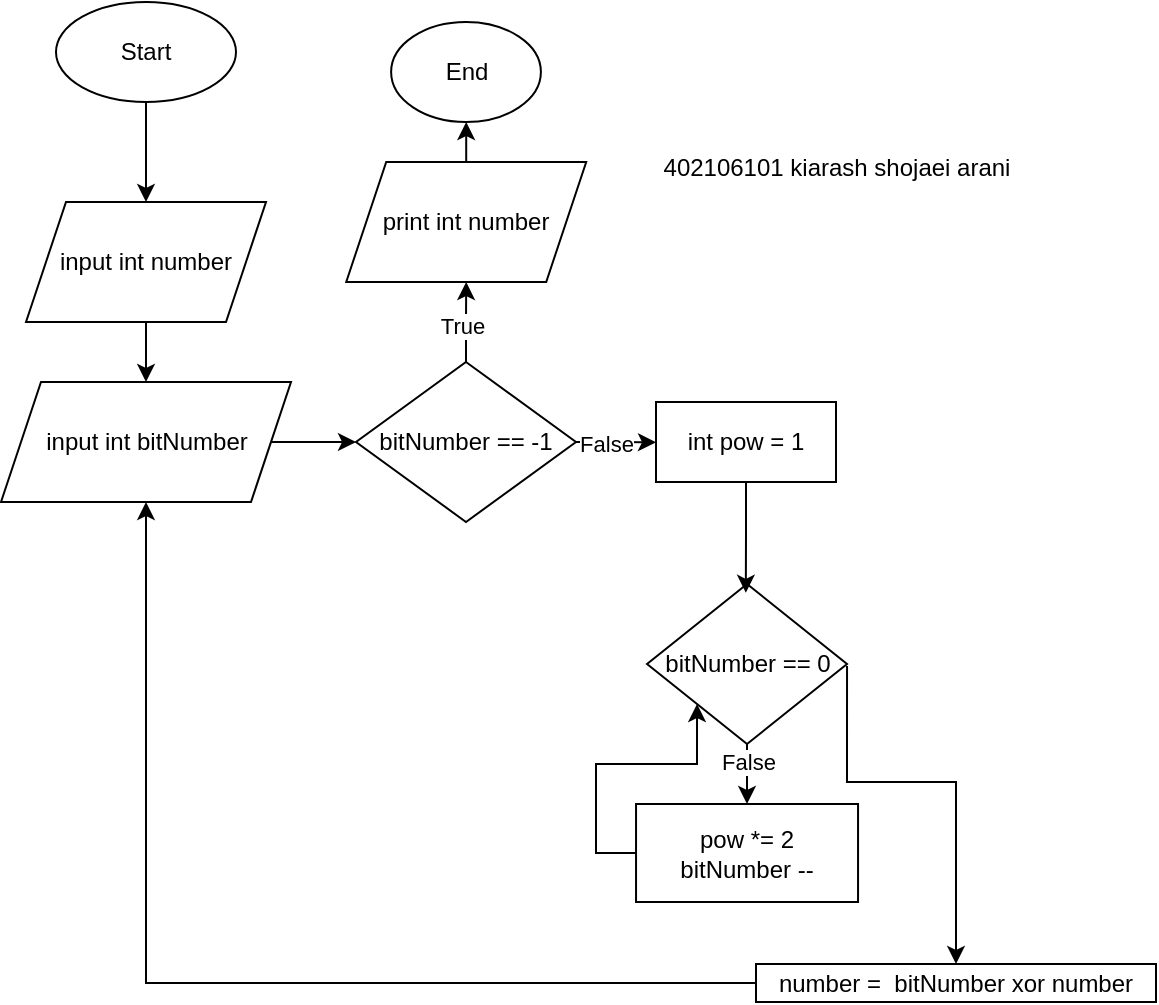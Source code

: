 <mxfile version="22.0.8" type="device">
  <diagram name="‫صفحه - 1‬" id="YKCBNqaiM6mavXSx3ITh">
    <mxGraphModel dx="1674" dy="750" grid="1" gridSize="10" guides="1" tooltips="1" connect="1" arrows="1" fold="1" page="1" pageScale="1" pageWidth="1169" pageHeight="1654" math="0" shadow="0">
      <root>
        <mxCell id="0" />
        <mxCell id="1" parent="0" />
        <mxCell id="AJk3ki1NZeIcTOwfZn9i-36" style="edgeStyle=orthogonalEdgeStyle;rounded=0;orthogonalLoop=1;jettySize=auto;html=1;exitX=0.5;exitY=1;exitDx=0;exitDy=0;entryX=0.5;entryY=0;entryDx=0;entryDy=0;" parent="1" source="AJk3ki1NZeIcTOwfZn9i-1" target="AJk3ki1NZeIcTOwfZn9i-3" edge="1">
          <mxGeometry relative="1" as="geometry" />
        </mxCell>
        <mxCell id="AJk3ki1NZeIcTOwfZn9i-1" value="Start" style="ellipse;whiteSpace=wrap;html=1;" parent="1" vertex="1">
          <mxGeometry x="30" width="90" height="50" as="geometry" />
        </mxCell>
        <mxCell id="AJk3ki1NZeIcTOwfZn9i-4" style="edgeStyle=orthogonalEdgeStyle;rounded=0;orthogonalLoop=1;jettySize=auto;html=1;" parent="1" source="AJk3ki1NZeIcTOwfZn9i-3" target="AJk3ki1NZeIcTOwfZn9i-5" edge="1">
          <mxGeometry relative="1" as="geometry">
            <mxPoint x="75" y="200" as="targetPoint" />
          </mxGeometry>
        </mxCell>
        <mxCell id="AJk3ki1NZeIcTOwfZn9i-3" value="input int number" style="shape=parallelogram;perimeter=parallelogramPerimeter;whiteSpace=wrap;html=1;fixedSize=1;" parent="1" vertex="1">
          <mxGeometry x="15" y="100" width="120" height="60" as="geometry" />
        </mxCell>
        <mxCell id="AJk3ki1NZeIcTOwfZn9i-6" style="edgeStyle=orthogonalEdgeStyle;rounded=0;orthogonalLoop=1;jettySize=auto;html=1;" parent="1" source="AJk3ki1NZeIcTOwfZn9i-5" target="AJk3ki1NZeIcTOwfZn9i-7" edge="1">
          <mxGeometry relative="1" as="geometry">
            <mxPoint x="180" y="220" as="targetPoint" />
          </mxGeometry>
        </mxCell>
        <mxCell id="AJk3ki1NZeIcTOwfZn9i-5" value="input int bitNumber" style="shape=parallelogram;perimeter=parallelogramPerimeter;whiteSpace=wrap;html=1;fixedSize=1;" parent="1" vertex="1">
          <mxGeometry x="2.5" y="190" width="145" height="60" as="geometry" />
        </mxCell>
        <mxCell id="AJk3ki1NZeIcTOwfZn9i-14" style="edgeStyle=orthogonalEdgeStyle;rounded=0;orthogonalLoop=1;jettySize=auto;html=1;exitX=1;exitY=0.5;exitDx=0;exitDy=0;" parent="1" source="AJk3ki1NZeIcTOwfZn9i-7" edge="1">
          <mxGeometry relative="1" as="geometry">
            <mxPoint x="330.0" y="220.148" as="targetPoint" />
          </mxGeometry>
        </mxCell>
        <mxCell id="AJk3ki1NZeIcTOwfZn9i-28" value="False" style="edgeLabel;html=1;align=center;verticalAlign=middle;resizable=0;points=[];" parent="AJk3ki1NZeIcTOwfZn9i-14" vertex="1" connectable="0">
          <mxGeometry x="-0.283" y="-1" relative="1" as="geometry">
            <mxPoint as="offset" />
          </mxGeometry>
        </mxCell>
        <mxCell id="AJk3ki1NZeIcTOwfZn9i-16" style="edgeStyle=orthogonalEdgeStyle;rounded=0;orthogonalLoop=1;jettySize=auto;html=1;exitX=0.5;exitY=0;exitDx=0;exitDy=0;" parent="1" source="AJk3ki1NZeIcTOwfZn9i-7" target="AJk3ki1NZeIcTOwfZn9i-17" edge="1">
          <mxGeometry relative="1" as="geometry">
            <mxPoint x="235.111" y="110" as="targetPoint" />
          </mxGeometry>
        </mxCell>
        <mxCell id="AJk3ki1NZeIcTOwfZn9i-27" value="True" style="edgeLabel;html=1;align=center;verticalAlign=middle;resizable=0;points=[];" parent="AJk3ki1NZeIcTOwfZn9i-16" vertex="1" connectable="0">
          <mxGeometry x="-0.111" y="2" relative="1" as="geometry">
            <mxPoint as="offset" />
          </mxGeometry>
        </mxCell>
        <mxCell id="AJk3ki1NZeIcTOwfZn9i-7" value="bitNumber == -1" style="rhombus;whiteSpace=wrap;html=1;" parent="1" vertex="1">
          <mxGeometry x="180" y="180" width="110" height="80" as="geometry" />
        </mxCell>
        <mxCell id="AJk3ki1NZeIcTOwfZn9i-18" style="edgeStyle=orthogonalEdgeStyle;rounded=0;orthogonalLoop=1;jettySize=auto;html=1;" parent="1" source="AJk3ki1NZeIcTOwfZn9i-17" target="AJk3ki1NZeIcTOwfZn9i-19" edge="1">
          <mxGeometry relative="1" as="geometry">
            <mxPoint x="235.111" y="50" as="targetPoint" />
          </mxGeometry>
        </mxCell>
        <mxCell id="AJk3ki1NZeIcTOwfZn9i-17" value="print int number" style="shape=parallelogram;perimeter=parallelogramPerimeter;whiteSpace=wrap;html=1;fixedSize=1;" parent="1" vertex="1">
          <mxGeometry x="175.111" y="80.0" width="120" height="60" as="geometry" />
        </mxCell>
        <mxCell id="AJk3ki1NZeIcTOwfZn9i-19" value="End" style="ellipse;whiteSpace=wrap;html=1;" parent="1" vertex="1">
          <mxGeometry x="197.56" y="10" width="74.89" height="50" as="geometry" />
        </mxCell>
        <mxCell id="AJk3ki1NZeIcTOwfZn9i-20" value="int pow = 1" style="rounded=0;whiteSpace=wrap;html=1;" parent="1" vertex="1">
          <mxGeometry x="330" y="200" width="90" height="40" as="geometry" />
        </mxCell>
        <mxCell id="AJk3ki1NZeIcTOwfZn9i-23" style="edgeStyle=orthogonalEdgeStyle;rounded=0;orthogonalLoop=1;jettySize=auto;html=1;" parent="1" source="AJk3ki1NZeIcTOwfZn9i-22" target="AJk3ki1NZeIcTOwfZn9i-24" edge="1">
          <mxGeometry relative="1" as="geometry">
            <mxPoint x="375.52" y="421" as="targetPoint" />
          </mxGeometry>
        </mxCell>
        <mxCell id="AJk3ki1NZeIcTOwfZn9i-30" value="False" style="edgeLabel;html=1;align=center;verticalAlign=middle;resizable=0;points=[];" parent="AJk3ki1NZeIcTOwfZn9i-23" vertex="1" connectable="0">
          <mxGeometry x="-0.631" relative="1" as="geometry">
            <mxPoint as="offset" />
          </mxGeometry>
        </mxCell>
        <mxCell id="AJk3ki1NZeIcTOwfZn9i-31" style="edgeStyle=orthogonalEdgeStyle;rounded=0;orthogonalLoop=1;jettySize=auto;html=1;exitX=1;exitY=0.5;exitDx=0;exitDy=0;" parent="1" target="AJk3ki1NZeIcTOwfZn9i-32" edge="1">
          <mxGeometry relative="1" as="geometry">
            <mxPoint x="470" y="511" as="targetPoint" />
            <mxPoint x="425.52" y="332" as="sourcePoint" />
            <Array as="points">
              <mxPoint x="425" y="390" />
              <mxPoint x="480" y="390" />
            </Array>
          </mxGeometry>
        </mxCell>
        <mxCell id="AJk3ki1NZeIcTOwfZn9i-22" value="bitNumber == 0" style="rhombus;whiteSpace=wrap;html=1;" parent="1" vertex="1">
          <mxGeometry x="325.52" y="291" width="100" height="80" as="geometry" />
        </mxCell>
        <mxCell id="AJk3ki1NZeIcTOwfZn9i-25" style="edgeStyle=orthogonalEdgeStyle;rounded=0;orthogonalLoop=1;jettySize=auto;html=1;entryX=0;entryY=1;entryDx=0;entryDy=0;exitX=0;exitY=0.5;exitDx=0;exitDy=0;" parent="1" source="AJk3ki1NZeIcTOwfZn9i-24" target="AJk3ki1NZeIcTOwfZn9i-22" edge="1">
          <mxGeometry relative="1" as="geometry">
            <mxPoint x="315.52" y="361" as="targetPoint" />
          </mxGeometry>
        </mxCell>
        <mxCell id="AJk3ki1NZeIcTOwfZn9i-24" value="pow *= 2&lt;br&gt;bitNumber --" style="rounded=0;whiteSpace=wrap;html=1;" parent="1" vertex="1">
          <mxGeometry x="320.02" y="401" width="111" height="49" as="geometry" />
        </mxCell>
        <mxCell id="AJk3ki1NZeIcTOwfZn9i-29" style="edgeStyle=orthogonalEdgeStyle;rounded=0;orthogonalLoop=1;jettySize=auto;html=1;exitX=0.5;exitY=1;exitDx=0;exitDy=0;entryX=0.494;entryY=0.055;entryDx=0;entryDy=0;entryPerimeter=0;" parent="1" source="AJk3ki1NZeIcTOwfZn9i-20" target="AJk3ki1NZeIcTOwfZn9i-22" edge="1">
          <mxGeometry relative="1" as="geometry" />
        </mxCell>
        <mxCell id="AJk3ki1NZeIcTOwfZn9i-37" style="edgeStyle=orthogonalEdgeStyle;rounded=0;orthogonalLoop=1;jettySize=auto;html=1;entryX=0.5;entryY=1;entryDx=0;entryDy=0;" parent="1" source="AJk3ki1NZeIcTOwfZn9i-32" target="AJk3ki1NZeIcTOwfZn9i-5" edge="1">
          <mxGeometry relative="1" as="geometry" />
        </mxCell>
        <mxCell id="AJk3ki1NZeIcTOwfZn9i-32" value="number =&amp;nbsp; bitNumber xor number" style="rounded=0;whiteSpace=wrap;html=1;" parent="1" vertex="1">
          <mxGeometry x="380" y="481" width="200" height="19" as="geometry" />
        </mxCell>
        <mxCell id="lrTN-xgpwnfevYXDlAne-1" value="402106101 kiarash shojaei arani" style="text;html=1;align=center;verticalAlign=middle;resizable=0;points=[];autosize=1;strokeColor=none;fillColor=none;" vertex="1" parent="1">
          <mxGeometry x="320" y="68" width="200" height="30" as="geometry" />
        </mxCell>
      </root>
    </mxGraphModel>
  </diagram>
</mxfile>
